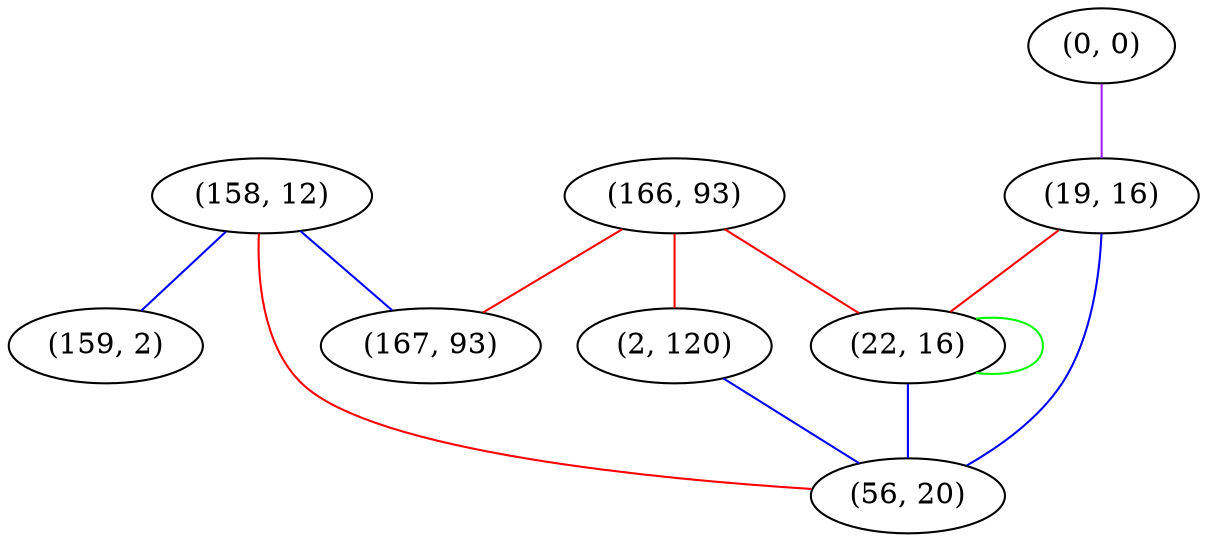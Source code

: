 graph "" {
"(158, 12)";
"(0, 0)";
"(166, 93)";
"(19, 16)";
"(22, 16)";
"(159, 2)";
"(2, 120)";
"(167, 93)";
"(56, 20)";
"(158, 12)" -- "(167, 93)"  [color=blue, key=0, weight=3];
"(158, 12)" -- "(159, 2)"  [color=blue, key=0, weight=3];
"(158, 12)" -- "(56, 20)"  [color=red, key=0, weight=1];
"(0, 0)" -- "(19, 16)"  [color=purple, key=0, weight=4];
"(166, 93)" -- "(2, 120)"  [color=red, key=0, weight=1];
"(166, 93)" -- "(167, 93)"  [color=red, key=0, weight=1];
"(166, 93)" -- "(22, 16)"  [color=red, key=0, weight=1];
"(19, 16)" -- "(22, 16)"  [color=red, key=0, weight=1];
"(19, 16)" -- "(56, 20)"  [color=blue, key=0, weight=3];
"(22, 16)" -- "(22, 16)"  [color=green, key=0, weight=2];
"(22, 16)" -- "(56, 20)"  [color=blue, key=0, weight=3];
"(2, 120)" -- "(56, 20)"  [color=blue, key=0, weight=3];
}
